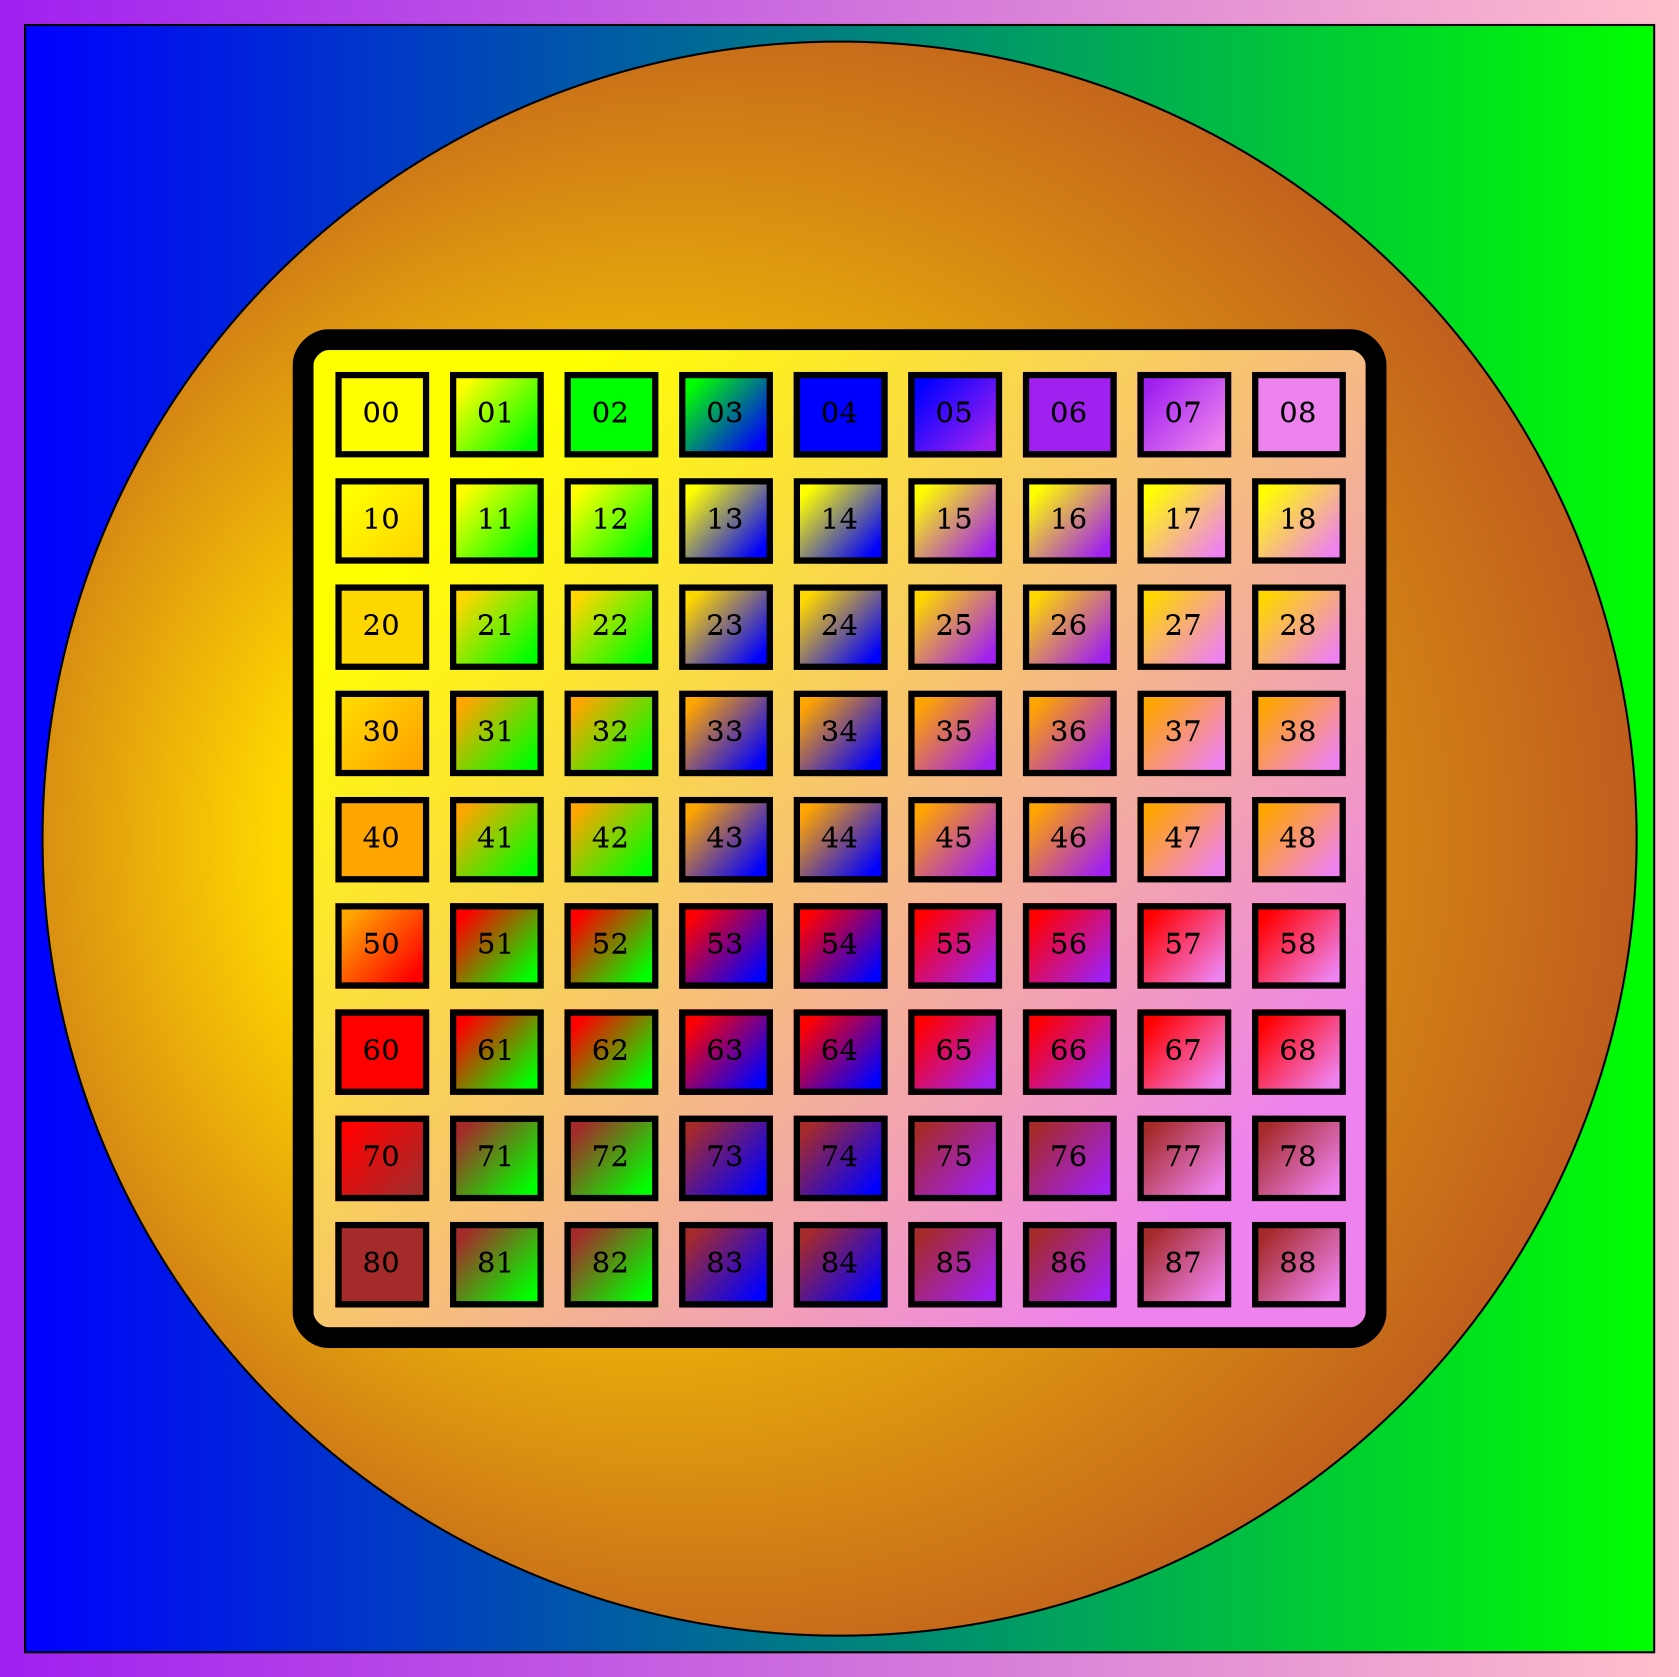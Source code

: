 digraph G { bgcolor="purple:pink" style="filled"
  subgraph cluster1 {fillcolor="blue:green" style="filled"
		node [shape=circle fillcolor="gold:brown" style="radial" gradientangle=180]
		a0 [label=<
 <TABLE border="10" cellspacing="10" cellpadding="10" style="rounded" bgcolor="yellow:violet" gradientangle="315">
<TR><TD border="3"  bgcolor="yellow" gradientangle="315">00</TD>
<TD border="3"  bgcolor="yellow:green" gradientangle="315">01</TD>
<TD border="3"  bgcolor="green" gradientangle="315">02</TD>
<TD border="3"  bgcolor="green:blue" gradientangle="315">03</TD>
<TD border="3"  bgcolor="blue" gradientangle="315">04</TD>
<TD border="3"  bgcolor="blue:purple" gradientangle="315">05</TD>
<TD border="3"  bgcolor="purple" gradientangle="315">06</TD>
<TD border="3"  bgcolor="purple:violet" gradientangle="315">07</TD>
<TD border="3"  bgcolor="violet" gradientangle="315">08</TD></TR>

<TR><TD border="3"  bgcolor="yellow:gold"  gradientangle="315">10</TD>
<TD border="3"  bgcolor="yellow:green"  gradientangle="315">11</TD>
<TD border="3"  bgcolor="yellow:green"  gradientangle="315">12</TD>
<TD border="3"  bgcolor="yellow:blue"  gradientangle="315">13</TD>
<TD border="3"  bgcolor="yellow:blue"  gradientangle="315">14</TD>
<TD border="3"  bgcolor="yellow:purple"  gradientangle="315">15</TD>
<TD border="3"  bgcolor="yellow:purple"  gradientangle="315">16</TD>
<TD border="3"  bgcolor="yellow:violet"  gradientangle="315">17</TD>
<TD border="3"  bgcolor="yellow:violet"  gradientangle="315">18</TD></TR>

<TR><TD border="3"  bgcolor="gold"  gradientangle="315">20</TD>
<TD border="3"  bgcolor="gold:green"  gradientangle="315">21</TD>
<TD border="3"  bgcolor="gold:green"  gradientangle="315">22</TD>
<TD border="3"  bgcolor="gold:blue"  gradientangle="315">23</TD>
<TD border="3"  bgcolor="gold:blue"  gradientangle="315">24</TD>
<TD border="3"  bgcolor="gold:purple"  gradientangle="315">25</TD>
<TD border="3"  bgcolor="gold:purple"  gradientangle="315">26</TD>
<TD border="3"  bgcolor="gold:violet"  gradientangle="315">27</TD>
<TD border="3"  bgcolor="gold:violet"  gradientangle="315">28</TD></TR>

<TR><TD border="3"  bgcolor="gold:orange"  gradientangle="315">30</TD>
<TD border="3"  bgcolor="orange:green"  gradientangle="315">31</TD>
<TD border="3"  bgcolor="orange:green"  gradientangle="315">32</TD>
<TD border="3"  bgcolor="orange:blue"  gradientangle="315">33</TD>
<TD border="3"  bgcolor="orange:blue"  gradientangle="315">34</TD>
<TD border="3"  bgcolor="orange:purple"  gradientangle="315">35</TD>
<TD border="3"  bgcolor="orange:purple"  gradientangle="315">36</TD>
<TD border="3"  bgcolor="orange:violet"  gradientangle="315">37</TD>
<TD border="3"  bgcolor="orange:violet"  gradientangle="315">38</TD></TR>

<TR><TD border="3"  bgcolor="orange"  gradientangle="315">40</TD>
<TD border="3"  bgcolor="orange:green"  gradientangle="315">41</TD>
<TD border="3"  bgcolor="orange:green"  gradientangle="315">42</TD>
<TD border="3"  bgcolor="orange:blue"  gradientangle="315">43</TD>
<TD border="3"  bgcolor="orange:blue"  gradientangle="315">44</TD>
<TD border="3"  bgcolor="orange:purple"  gradientangle="315">45</TD>
<TD border="3"  bgcolor="orange:purple"  gradientangle="315">46</TD>
<TD border="3"  bgcolor="orange:violet"  gradientangle="315">47</TD>
<TD border="3"  bgcolor="orange:violet"  gradientangle="315">48</TD></TR>

<TR><TD border="3"  bgcolor="orange:red"  gradientangle="315">50</TD>
<TD border="3"  bgcolor="red:green"  gradientangle="315">51</TD>
<TD border="3"  bgcolor="red:green"  gradientangle="315">52</TD>
<TD border="3"  bgcolor="red:blue"  gradientangle="315">53</TD>
<TD border="3"  bgcolor="red:blue"  gradientangle="315">54</TD>
<TD border="3"  bgcolor="red:purple"  gradientangle="315">55</TD>
<TD border="3"  bgcolor="red:purple"  gradientangle="315">56</TD>
<TD border="3"  bgcolor="red:violet"  gradientangle="315">57</TD>
<TD border="3"  bgcolor="red:violet"  gradientangle="315">58</TD></TR>

<TR><TD border="3"  bgcolor="red"  gradientangle="315">60</TD>
<TD border="3"  bgcolor="red:green"  gradientangle="315">61</TD>
<TD border="3"  bgcolor="red:green"  gradientangle="315">62</TD>
<TD border="3"  bgcolor="red:blue"  gradientangle="315">63</TD>
<TD border="3"  bgcolor="red:blue"  gradientangle="315">64</TD>
<TD border="3"  bgcolor="red:purple"  gradientangle="315">65</TD>
<TD border="3"  bgcolor="red:purple"  gradientangle="315">66</TD>
<TD border="3"  bgcolor="red:violet"  gradientangle="315">67</TD>
<TD border="3"  bgcolor="red:violet"  gradientangle="315">68</TD></TR>

<TR><TD border="3"  bgcolor="red:brown"  gradientangle="315">70</TD>
<TD border="3"  bgcolor="brown:green"  gradientangle="315">71</TD>
<TD border="3"  bgcolor="brown:green"  gradientangle="315">72</TD>
<TD border="3"  bgcolor="brown:blue"  gradientangle="315">73</TD>
<TD border="3"  bgcolor="brown:blue"  gradientangle="315">74</TD>
<TD border="3"  bgcolor="brown:purple"  gradientangle="315">75</TD>
<TD border="3"  bgcolor="brown:purple"  gradientangle="315">76</TD>
<TD border="3"  bgcolor="brown:violet"  gradientangle="315">77</TD>
<TD border="3"  bgcolor="brown:violet"  gradientangle="315">78</TD></TR>

<TR><TD border="3"  bgcolor="brown"  gradientangle="315">80</TD>
<TD border="3"  bgcolor="brown:green"  gradientangle="315">81</TD>
<TD border="3"  bgcolor="brown:green"  gradientangle="315">82</TD>
<TD border="3"  bgcolor="brown:blue"  gradientangle="315">83</TD>
<TD border="3"  bgcolor="brown:blue"  gradientangle="315">84</TD>
<TD border="3"  bgcolor="brown:purple"  gradientangle="315">85</TD>
<TD border="3"  bgcolor="brown:purple"  gradientangle="315">86</TD>
<TD border="3"  bgcolor="brown:violet"  gradientangle="315">87</TD>
<TD border="3"  bgcolor="brown:violet"  gradientangle="315">88</TD></TR>

</TABLE>>];

}

}
